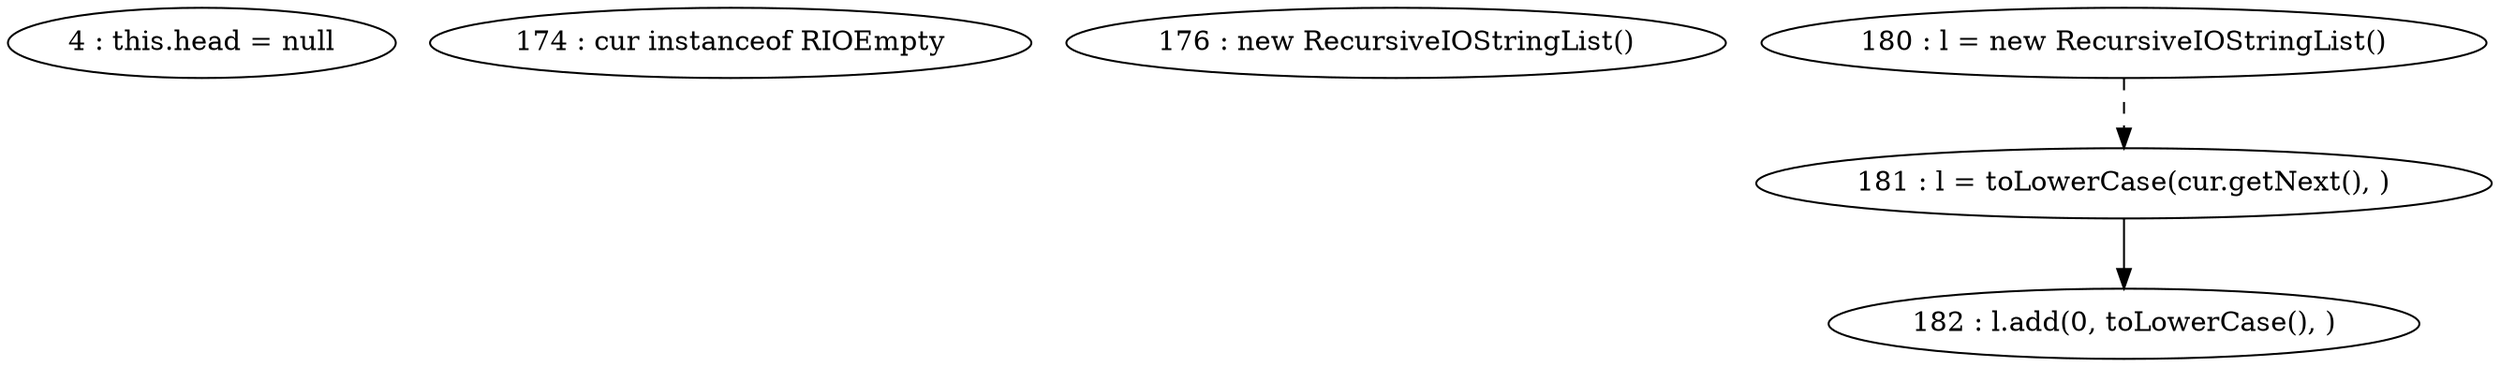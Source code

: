 digraph G {
"4 : this.head = null"
"174 : cur instanceof RIOEmpty"
"176 : new RecursiveIOStringList()"
"180 : l = new RecursiveIOStringList()"
"180 : l = new RecursiveIOStringList()" -> "181 : l = toLowerCase(cur.getNext(), )" [style=dashed]
"181 : l = toLowerCase(cur.getNext(), )"
"181 : l = toLowerCase(cur.getNext(), )" -> "182 : l.add(0, toLowerCase(), )"
"182 : l.add(0, toLowerCase(), )"
}